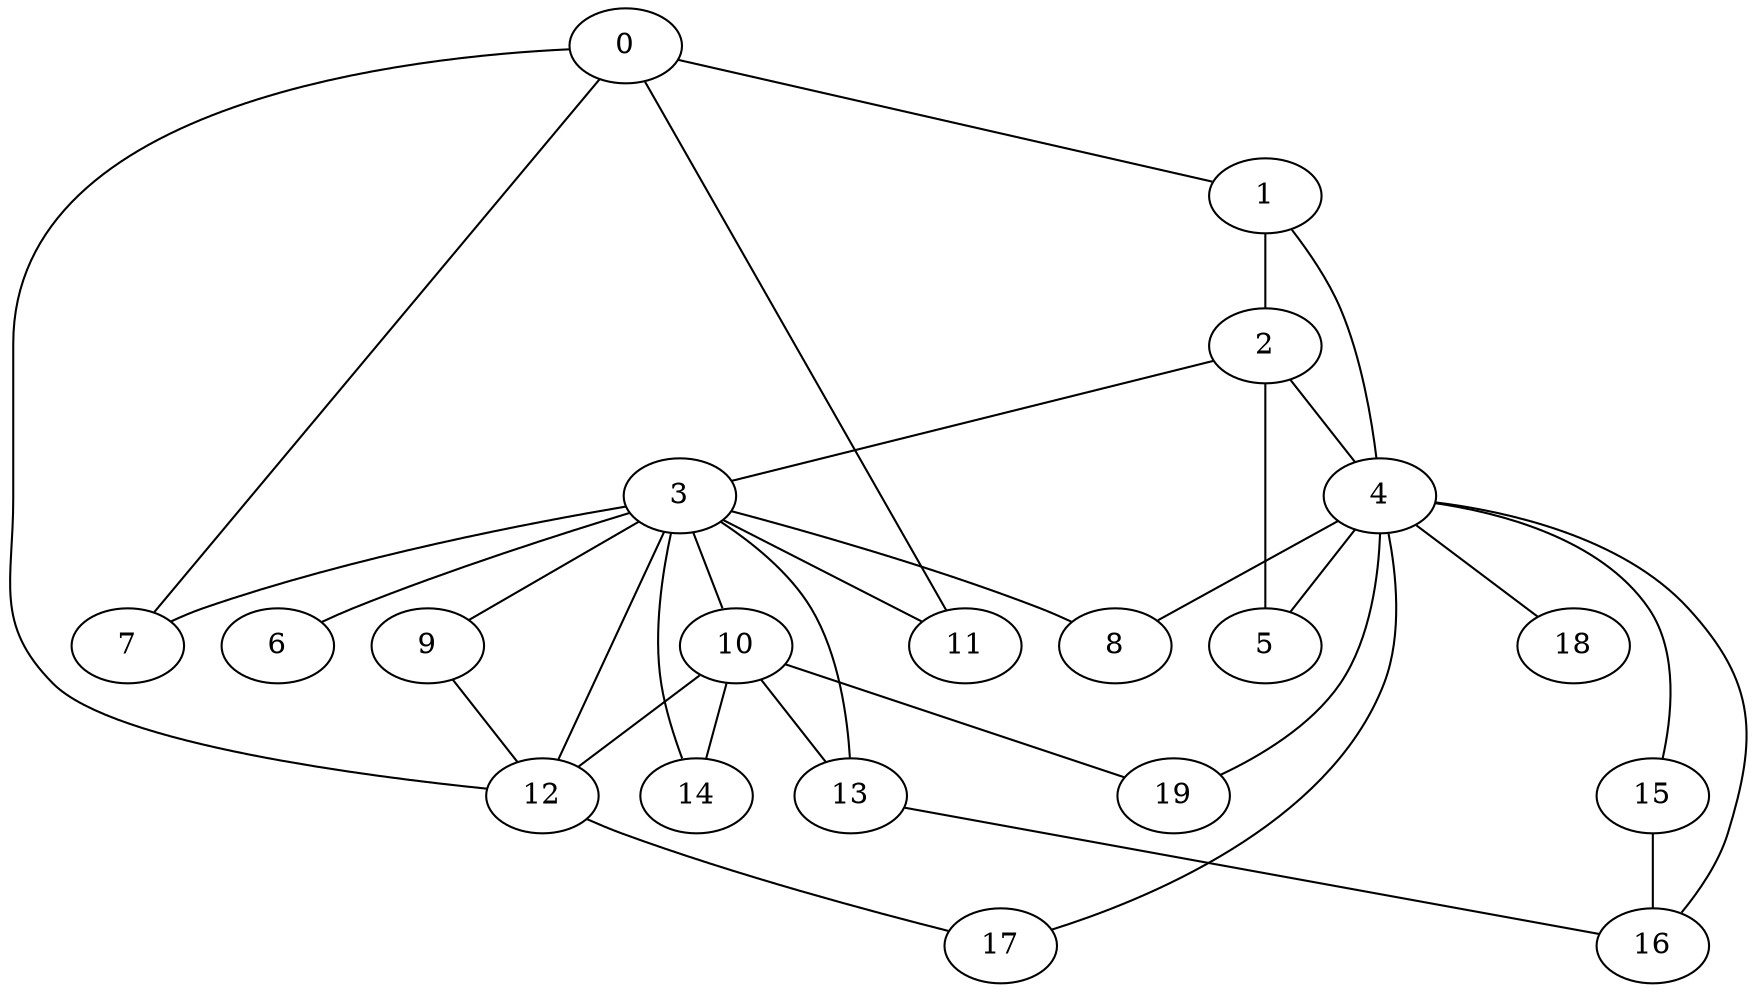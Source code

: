 graph graphname {0--1
0--7
0--11
0--12
1--2
1--4
2--3
2--4
2--5
3--6
3--7
3--8
3--9
3--10
3--11
3--12
3--13
3--14
4--5
4--8
4--15
4--16
4--17
4--18
4--19
9--12
10--12
10--13
10--14
10--19
12--17
13--16
15--16
}
